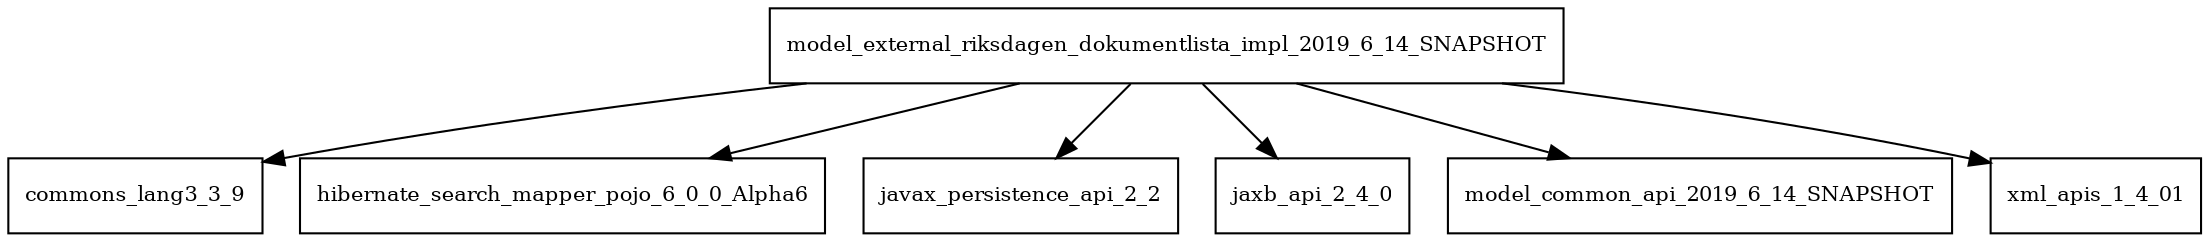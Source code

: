 digraph model_external_riksdagen_dokumentlista_impl_2019_6_14_SNAPSHOT_dependencies {
  node [shape = box, fontsize=10.0];
  model_external_riksdagen_dokumentlista_impl_2019_6_14_SNAPSHOT -> commons_lang3_3_9;
  model_external_riksdagen_dokumentlista_impl_2019_6_14_SNAPSHOT -> hibernate_search_mapper_pojo_6_0_0_Alpha6;
  model_external_riksdagen_dokumentlista_impl_2019_6_14_SNAPSHOT -> javax_persistence_api_2_2;
  model_external_riksdagen_dokumentlista_impl_2019_6_14_SNAPSHOT -> jaxb_api_2_4_0;
  model_external_riksdagen_dokumentlista_impl_2019_6_14_SNAPSHOT -> model_common_api_2019_6_14_SNAPSHOT;
  model_external_riksdagen_dokumentlista_impl_2019_6_14_SNAPSHOT -> xml_apis_1_4_01;
}
